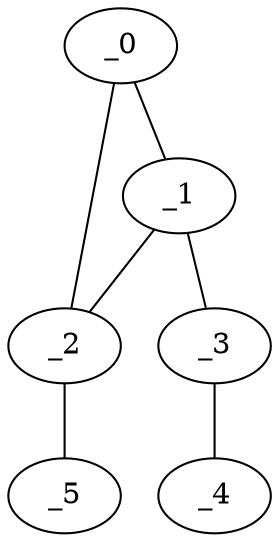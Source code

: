 graph AP1_0136 {
	_0	 [x="0.697629",
		y="0.671819"];
	_1	 [x="1.057",
		y="2.23973"];
	_0 -- _1;
	_2	 [x="2.3",
		y="0.71"];
	_0 -- _2;
	_1 -- _2;
	_3	 [x="0.799903",
		y="1.41478"];
	_1 -- _3;
	_5	 [x="2.20045",
		y="2.64667"];
	_2 -- _5;
	_4	 [x="2.11223",
		y="1.79909"];
	_3 -- _4;
}
